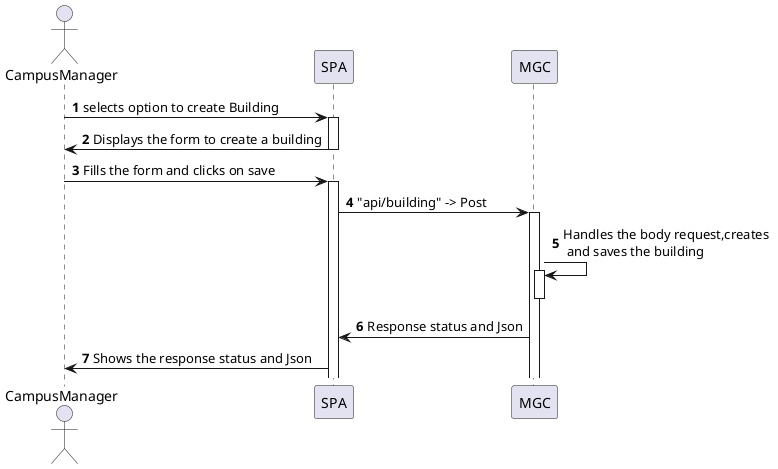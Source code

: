 @startuml
'https://plantuml.com/sequence-diagram

autonumber
actor CampusManager
CampusManager -> SPA : selects option to create Building
activate SPA
CampusManager <- SPA : Displays the form to create a building
deactivate SPA
CampusManager -> SPA : Fills the form and clicks on save
activate SPA
SPA -> MGC: "api/building" -> Post
activate MGC

MGC -> MGC: Handles the body request,creates \n and saves the building
activate MGC
deactivate MGC
SPA <- MGC: Response status and Json
CampusManager <- SPA: Shows the response status and Json





@enduml
